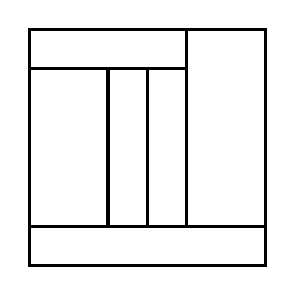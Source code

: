 \begin{tikzpicture}[very thick, scale=.5]
    \draw (0,5) rectangle (4,6);
    \draw (0,1) rectangle (2,5);
    \draw (2,1) rectangle (3,5);
    \draw (3,1) rectangle (4,5);
    \draw (4,1) rectangle (6,6);
    \draw (0,0) rectangle (6,1);
\end{tikzpicture}
